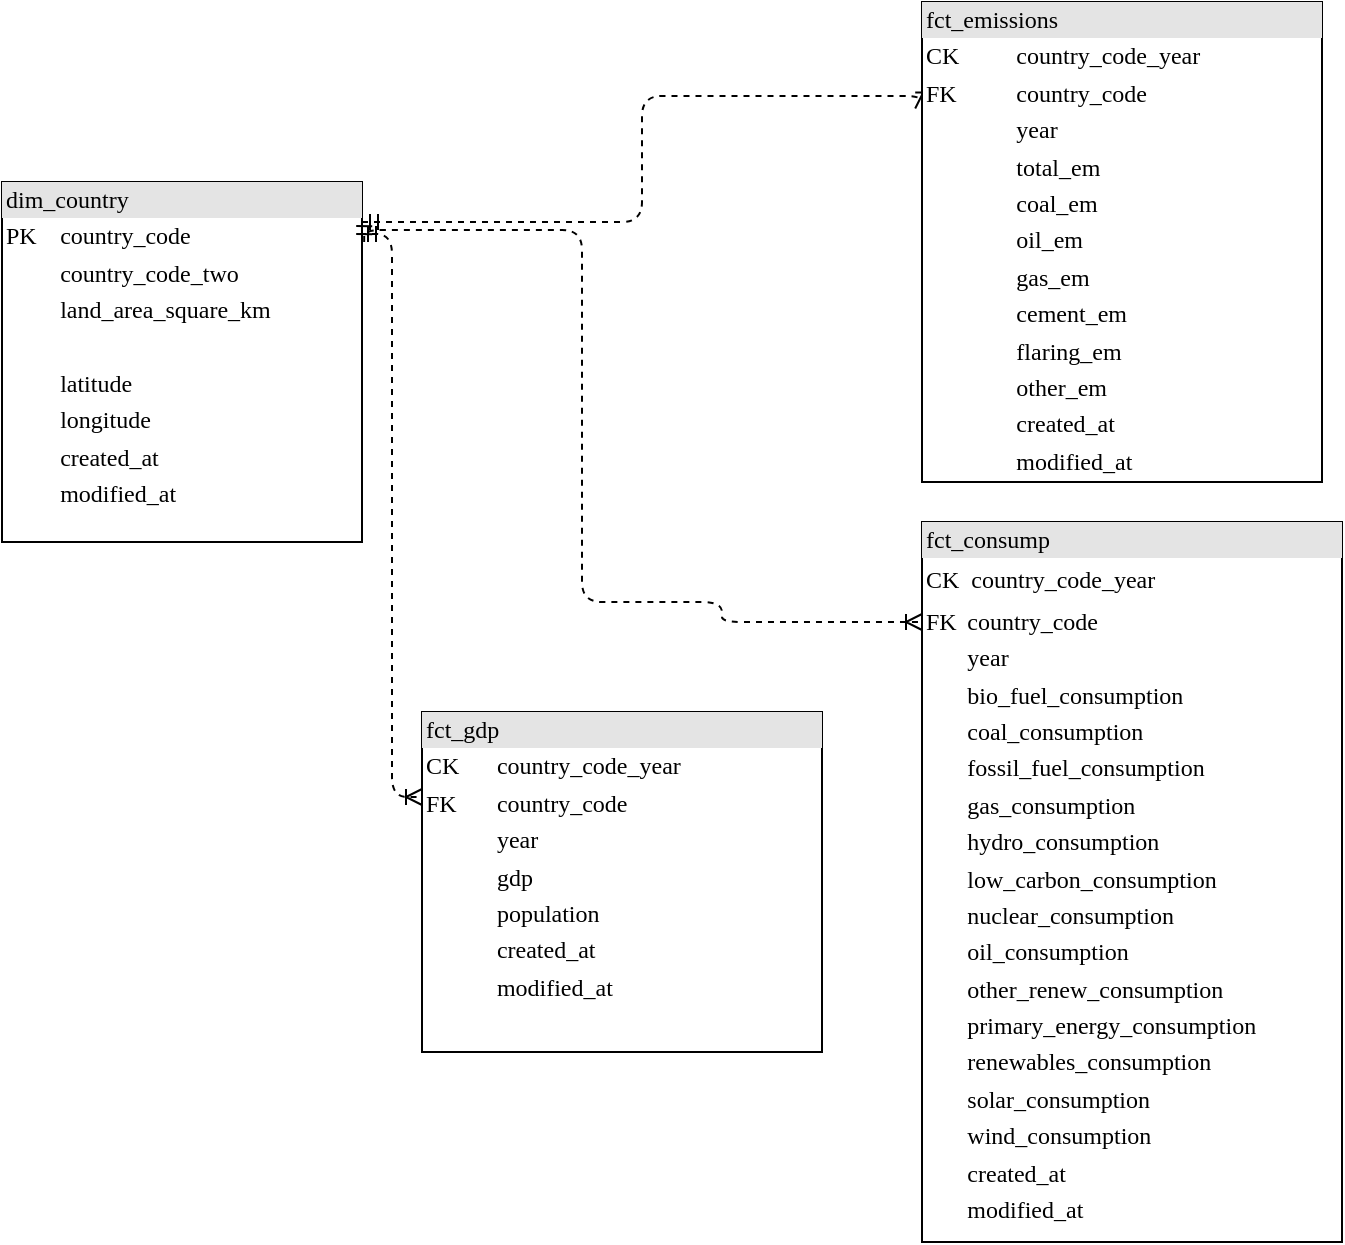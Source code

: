 <mxfile version="20.8.4" type="device"><diagram name="Page-1" id="2ca16b54-16f6-2749-3443-fa8db7711227"><mxGraphModel dx="1332" dy="793" grid="1" gridSize="10" guides="1" tooltips="1" connect="0" arrows="1" fold="1" page="1" pageScale="1" pageWidth="1100" pageHeight="850" background="none" math="0" shadow="0"><root><mxCell id="0"/><mxCell id="1" parent="0"/><mxCell id="2ed32ef02a7f4228-22" style="edgeStyle=orthogonalEdgeStyle;html=1;dashed=1;labelBackgroundColor=none;startArrow=ERmandOne;endArrow=ERoneToMany;fontFamily=Verdana;fontSize=12;align=left;entryX=0.003;entryY=0.222;entryDx=0;entryDy=0;entryPerimeter=0;" parent="1" target="2ed32ef02a7f4228-12" edge="1"><mxGeometry relative="1" as="geometry"><mxPoint x="260" y="130" as="sourcePoint"/><mxPoint x="480" y="222.5" as="targetPoint"/><Array as="points"><mxPoint x="400" y="130"/><mxPoint x="400" y="67"/><mxPoint x="541" y="67"/></Array></mxGeometry></mxCell><mxCell id="2ed32ef02a7f4228-4" value="&lt;div style=&quot;box-sizing: border-box ; width: 100% ; background: #e4e4e4 ; padding: 2px&quot;&gt;dim_country&lt;/div&gt;&lt;table style=&quot;width: 100% ; font-size: 1em&quot; cellpadding=&quot;2&quot; cellspacing=&quot;0&quot;&gt;&lt;tbody&gt;&lt;tr&gt;&lt;td&gt;PK&lt;/td&gt;&lt;td&gt;country_code&lt;/td&gt;&lt;/tr&gt;&lt;tr&gt;&lt;td&gt;&lt;/td&gt;&lt;td&gt;country_code_two&lt;/td&gt;&lt;/tr&gt;&lt;tr&gt;&lt;td&gt;&lt;/td&gt;&lt;td&gt;land_area_square_km&lt;br&gt;&lt;/td&gt;&lt;/tr&gt;&lt;tr&gt;&lt;td&gt;&lt;br&gt;&lt;/td&gt;&lt;td&gt;&lt;br&gt;&lt;/td&gt;&lt;/tr&gt;&lt;tr&gt;&lt;td&gt;&lt;br&gt;&lt;/td&gt;&lt;td&gt;latitude&lt;/td&gt;&lt;/tr&gt;&lt;tr&gt;&lt;td&gt;&lt;br&gt;&lt;/td&gt;&lt;td&gt;longitude&lt;/td&gt;&lt;/tr&gt;&lt;tr&gt;&lt;td&gt;&lt;br&gt;&lt;/td&gt;&lt;td&gt;created_at&lt;/td&gt;&lt;/tr&gt;&lt;tr&gt;&lt;td&gt;&lt;br&gt;&lt;/td&gt;&lt;td&gt;modified_at&lt;/td&gt;&lt;/tr&gt;&lt;/tbody&gt;&lt;/table&gt;" style="verticalAlign=top;align=left;overflow=fill;html=1;rounded=0;shadow=0;comic=0;labelBackgroundColor=none;strokeWidth=1;fontFamily=Verdana;fontSize=12" parent="1" vertex="1"><mxGeometry x="80" y="110" width="180" height="180" as="geometry"/></mxCell><mxCell id="2ed32ef02a7f4228-12" value="&lt;div style=&quot;box-sizing: border-box ; width: 100% ; background: #e4e4e4 ; padding: 2px&quot;&gt;fct_emissions&lt;/div&gt;&lt;table style=&quot;width: 100% ; font-size: 1em&quot; cellpadding=&quot;2&quot; cellspacing=&quot;0&quot;&gt;&lt;tbody&gt;&lt;tr&gt;&lt;td&gt;CK&lt;/td&gt;&lt;td&gt;country_code_year&lt;/td&gt;&lt;/tr&gt;&lt;tr&gt;&lt;td&gt;FK&lt;/td&gt;&lt;td&gt;country_code&lt;br&gt;&lt;/td&gt;&lt;/tr&gt;&lt;tr&gt;&lt;td&gt;&lt;/td&gt;&lt;td&gt;year&lt;/td&gt;&lt;/tr&gt;&lt;tr&gt;&lt;td&gt;&lt;br&gt;&lt;/td&gt;&lt;td&gt;total_em&lt;br&gt;&lt;/td&gt;&lt;/tr&gt;&lt;tr&gt;&lt;td&gt;&lt;br&gt;&lt;/td&gt;&lt;td&gt;coal_em&lt;br&gt;&lt;/td&gt;&lt;/tr&gt;&lt;tr&gt;&lt;td&gt;&lt;br&gt;&lt;/td&gt;&lt;td&gt;oil_em&lt;br&gt;&lt;/td&gt;&lt;/tr&gt;&lt;tr&gt;&lt;td&gt;&lt;br&gt;&lt;/td&gt;&lt;td&gt;gas_em&lt;/td&gt;&lt;/tr&gt;&lt;tr&gt;&lt;td&gt;&lt;br&gt;&lt;/td&gt;&lt;td&gt;cement_em&lt;/td&gt;&lt;/tr&gt;&lt;tr&gt;&lt;td&gt;&lt;br&gt;&lt;/td&gt;&lt;td&gt;flaring_em&lt;/td&gt;&lt;/tr&gt;&lt;tr&gt;&lt;td&gt;&lt;span style=&quot;white-space: pre;&quot;&gt;&#9;&lt;/span&gt;&lt;br&gt;&lt;/td&gt;&lt;td&gt;other_em&lt;/td&gt;&lt;/tr&gt;&lt;tr&gt;&lt;td&gt;&lt;br&gt;&lt;/td&gt;&lt;td&gt;created_at&lt;/td&gt;&lt;/tr&gt;&lt;tr&gt;&lt;td&gt;&lt;br&gt;&lt;/td&gt;&lt;td&gt;modified_at&lt;/td&gt;&lt;/tr&gt;&lt;/tbody&gt;&lt;/table&gt;" style="verticalAlign=top;align=left;overflow=fill;html=1;rounded=0;shadow=0;comic=0;labelBackgroundColor=none;strokeWidth=1;fontFamily=Verdana;fontSize=12" parent="1" vertex="1"><mxGeometry x="540" y="20" width="200" height="240" as="geometry"/></mxCell><mxCell id="VcPLdBWsDOttwxqKUWYE-1" value="&lt;div style=&quot;box-sizing: border-box ; width: 100% ; background: #e4e4e4 ; padding: 2px&quot;&gt;fct_consump&lt;/div&gt;&lt;table style=&quot;width: 100% ; font-size: 1em&quot; cellpadding=&quot;2&quot; cellspacing=&quot;0&quot;&gt;&lt;tbody&gt;&lt;tr&gt;&lt;td&gt;CK&lt;/td&gt;&lt;td&gt;&lt;table style=&quot;border-color: var(--border-color); font-size: 1em; width: 250px;&quot; cellpadding=&quot;2&quot; cellspacing=&quot;0&quot;&gt;&lt;tbody style=&quot;border-color: var(--border-color);&quot;&gt;&lt;tr style=&quot;border-color: var(--border-color);&quot;&gt;&lt;td style=&quot;border-color: var(--border-color);&quot;&gt;country_code_year&lt;/td&gt;&lt;/tr&gt;&lt;tr style=&quot;border-color: var(--border-color);&quot;&gt;&lt;/tr&gt;&lt;/tbody&gt;&lt;/table&gt;&lt;/td&gt;&lt;/tr&gt;&lt;tr&gt;&lt;td&gt;FK&lt;/td&gt;&lt;td&gt;country_code&lt;br&gt;&lt;/td&gt;&lt;/tr&gt;&lt;tr&gt;&lt;td&gt;&lt;/td&gt;&lt;td&gt;year&lt;/td&gt;&lt;/tr&gt;&lt;tr&gt;&lt;td&gt;&lt;br&gt;&lt;/td&gt;&lt;td&gt;bio_fuel_consumption&lt;/td&gt;&lt;/tr&gt;&lt;tr&gt;&lt;td&gt;&lt;br&gt;&lt;/td&gt;&lt;td&gt;coal_consumption&lt;/td&gt;&lt;/tr&gt;&lt;tr&gt;&lt;td&gt;&lt;br&gt;&lt;/td&gt;&lt;td&gt;fossil_fuel_consumption&lt;/td&gt;&lt;/tr&gt;&lt;tr&gt;&lt;td&gt;&lt;br&gt;&lt;/td&gt;&lt;td&gt;gas_consumption&lt;/td&gt;&lt;/tr&gt;&lt;tr&gt;&lt;td&gt;&lt;br&gt;&lt;/td&gt;&lt;td&gt;hydro_consumption&lt;/td&gt;&lt;/tr&gt;&lt;tr&gt;&lt;td&gt;&lt;br&gt;&lt;/td&gt;&lt;td&gt;low_carbon_consumption&lt;/td&gt;&lt;/tr&gt;&lt;tr&gt;&lt;td&gt;&lt;br&gt;&lt;/td&gt;&lt;td&gt;nuclear_consumption&lt;/td&gt;&lt;/tr&gt;&lt;tr&gt;&lt;td&gt;&lt;br&gt;&lt;/td&gt;&lt;td&gt;oil_consumption&lt;/td&gt;&lt;/tr&gt;&lt;tr&gt;&lt;td&gt;&lt;br&gt;&lt;/td&gt;&lt;td&gt;other_renew_consumption&lt;/td&gt;&lt;/tr&gt;&lt;tr&gt;&lt;td&gt;&lt;br&gt;&lt;/td&gt;&lt;td&gt;primary_energy_consumption&lt;/td&gt;&lt;/tr&gt;&lt;tr&gt;&lt;td&gt;&lt;br&gt;&lt;/td&gt;&lt;td&gt;renewables_consumption&lt;/td&gt;&lt;/tr&gt;&lt;tr&gt;&lt;td&gt;&lt;br&gt;&lt;/td&gt;&lt;td&gt;solar_consumption&lt;/td&gt;&lt;/tr&gt;&lt;tr&gt;&lt;td&gt;&lt;br&gt;&lt;/td&gt;&lt;td&gt;wind_consumption&lt;/td&gt;&lt;/tr&gt;&lt;tr&gt;&lt;td&gt;&lt;br&gt;&lt;/td&gt;&lt;td&gt;created_at&lt;/td&gt;&lt;/tr&gt;&lt;tr&gt;&lt;td&gt;&lt;br&gt;&lt;/td&gt;&lt;td&gt;modified_at&lt;/td&gt;&lt;/tr&gt;&lt;/tbody&gt;&lt;/table&gt;" style="verticalAlign=top;align=left;overflow=fill;html=1;rounded=0;shadow=0;comic=0;labelBackgroundColor=none;strokeWidth=1;fontFamily=Verdana;fontSize=12" parent="1" vertex="1"><mxGeometry x="540" y="280" width="210" height="360" as="geometry"/></mxCell><mxCell id="VcPLdBWsDOttwxqKUWYE-2" style="edgeStyle=orthogonalEdgeStyle;html=1;exitX=1.006;exitY=0.167;dashed=1;labelBackgroundColor=none;startArrow=ERmandOne;endArrow=ERoneToMany;fontFamily=Verdana;fontSize=12;align=left;exitDx=0;exitDy=0;exitPerimeter=0;" parent="1" edge="1" source="2ed32ef02a7f4228-4"><mxGeometry relative="1" as="geometry"><mxPoint x="260" y="134.02" as="sourcePoint"/><mxPoint x="540" y="330" as="targetPoint"/><Array as="points"><mxPoint x="261" y="134"/><mxPoint x="370" y="134"/><mxPoint x="370" y="320"/><mxPoint x="440" y="320"/><mxPoint x="440" y="330"/></Array></mxGeometry></mxCell><mxCell id="VcPLdBWsDOttwxqKUWYE-4" value="&lt;div style=&quot;box-sizing: border-box ; width: 100% ; background: #e4e4e4 ; padding: 2px&quot;&gt;fct_gdp&lt;/div&gt;&lt;table style=&quot;width: 100% ; font-size: 1em&quot; cellpadding=&quot;2&quot; cellspacing=&quot;0&quot;&gt;&lt;tbody&gt;&lt;tr&gt;&lt;td&gt;CK&lt;/td&gt;&lt;td&gt;country_code_year&lt;/td&gt;&lt;/tr&gt;&lt;tr&gt;&lt;td&gt;FK&lt;/td&gt;&lt;td&gt;country_code&lt;br&gt;&lt;/td&gt;&lt;/tr&gt;&lt;tr&gt;&lt;td&gt;&lt;/td&gt;&lt;td&gt;year&lt;/td&gt;&lt;/tr&gt;&lt;tr&gt;&lt;td&gt;&lt;br&gt;&lt;/td&gt;&lt;td&gt;gdp&lt;/td&gt;&lt;/tr&gt;&lt;tr&gt;&lt;td&gt;&lt;br&gt;&lt;/td&gt;&lt;td&gt;population&lt;br&gt;&lt;/td&gt;&lt;/tr&gt;&lt;tr&gt;&lt;td&gt;&lt;br&gt;&lt;/td&gt;&lt;td&gt;created_at&lt;/td&gt;&lt;/tr&gt;&lt;tr&gt;&lt;td&gt;&lt;br&gt;&lt;/td&gt;&lt;td&gt;modified_at&lt;/td&gt;&lt;/tr&gt;&lt;/tbody&gt;&lt;/table&gt;" style="verticalAlign=top;align=left;overflow=fill;html=1;rounded=0;shadow=0;comic=0;labelBackgroundColor=none;strokeWidth=1;fontFamily=Verdana;fontSize=12" parent="1" vertex="1"><mxGeometry x="290" y="375" width="200" height="170" as="geometry"/></mxCell><mxCell id="VcPLdBWsDOttwxqKUWYE-5" style="edgeStyle=orthogonalEdgeStyle;html=1;dashed=1;labelBackgroundColor=none;startArrow=ERmandOne;endArrow=ERoneToMany;fontFamily=Verdana;fontSize=12;align=left;entryX=0;entryY=0.25;entryDx=0;entryDy=0;" parent="1" target="VcPLdBWsDOttwxqKUWYE-4" edge="1"><mxGeometry relative="1" as="geometry"><mxPoint x="259" y="136" as="sourcePoint"/><mxPoint x="540.0" y="70" as="targetPoint"/><Array as="points"><mxPoint x="275" y="136"/><mxPoint x="275" y="418"/></Array></mxGeometry></mxCell></root></mxGraphModel></diagram></mxfile>